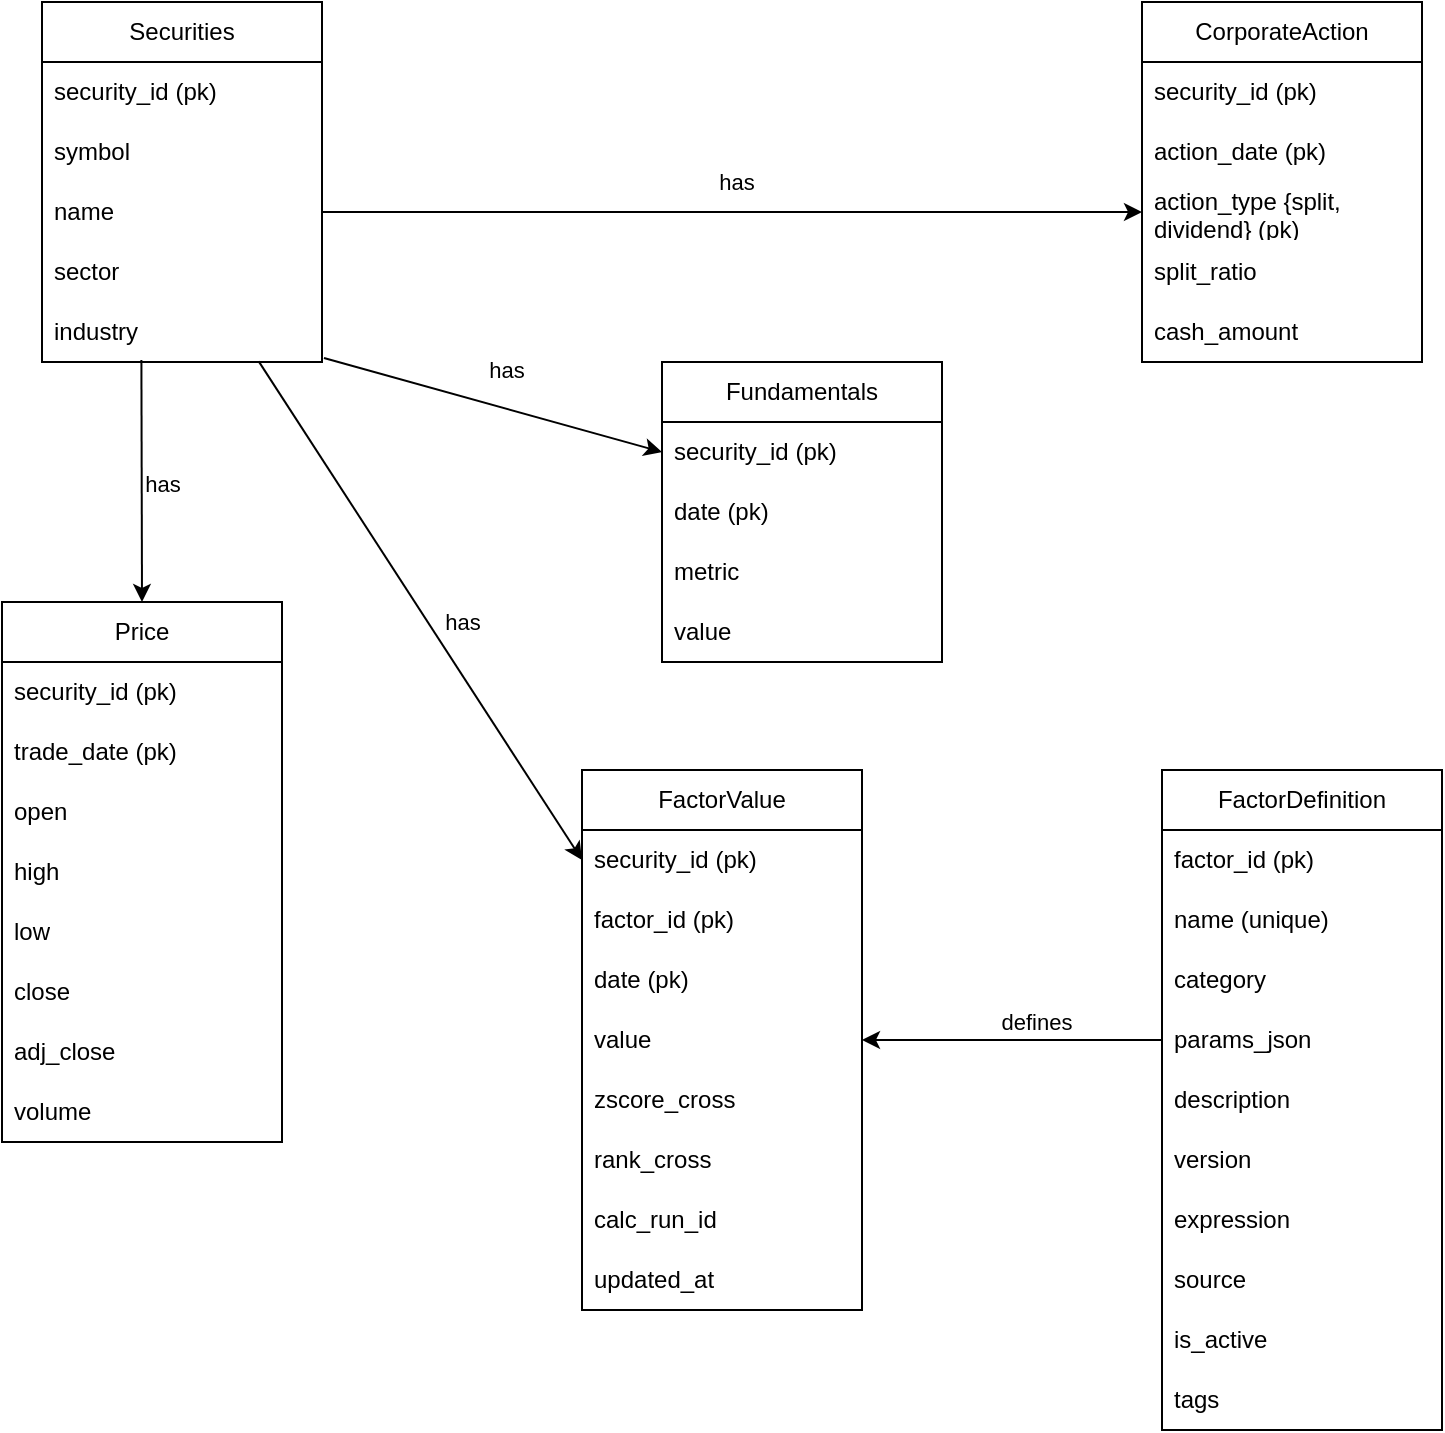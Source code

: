 <mxfile version="28.2.8">
  <diagram name="第 1 页" id="MdgBl4K258w0E-BX-ehl">
    <mxGraphModel dx="2039" dy="767" grid="1" gridSize="10" guides="1" tooltips="1" connect="1" arrows="1" fold="1" page="1" pageScale="1" pageWidth="1169" pageHeight="827" math="0" shadow="0">
      <root>
        <mxCell id="0" />
        <mxCell id="1" parent="0" />
        <mxCell id="0rjSnUFJZ9d2oBqNVxBm-1" value="Securities" style="swimlane;fontStyle=0;childLayout=stackLayout;horizontal=1;startSize=30;horizontalStack=0;resizeParent=1;resizeParentMax=0;resizeLast=0;collapsible=1;marginBottom=0;whiteSpace=wrap;html=1;" vertex="1" parent="1">
          <mxGeometry x="150" y="30" width="140" height="180" as="geometry" />
        </mxCell>
        <mxCell id="0rjSnUFJZ9d2oBqNVxBm-2" value="security_id (pk)" style="text;strokeColor=none;fillColor=none;align=left;verticalAlign=middle;spacingLeft=4;spacingRight=4;overflow=hidden;points=[[0,0.5],[1,0.5]];portConstraint=eastwest;rotatable=0;whiteSpace=wrap;html=1;" vertex="1" parent="0rjSnUFJZ9d2oBqNVxBm-1">
          <mxGeometry y="30" width="140" height="30" as="geometry" />
        </mxCell>
        <mxCell id="0rjSnUFJZ9d2oBqNVxBm-3" value="symbol" style="text;strokeColor=none;fillColor=none;align=left;verticalAlign=middle;spacingLeft=4;spacingRight=4;overflow=hidden;points=[[0,0.5],[1,0.5]];portConstraint=eastwest;rotatable=0;whiteSpace=wrap;html=1;" vertex="1" parent="0rjSnUFJZ9d2oBqNVxBm-1">
          <mxGeometry y="60" width="140" height="30" as="geometry" />
        </mxCell>
        <mxCell id="0rjSnUFJZ9d2oBqNVxBm-4" value="name" style="text;strokeColor=none;fillColor=none;align=left;verticalAlign=middle;spacingLeft=4;spacingRight=4;overflow=hidden;points=[[0,0.5],[1,0.5]];portConstraint=eastwest;rotatable=0;whiteSpace=wrap;html=1;" vertex="1" parent="0rjSnUFJZ9d2oBqNVxBm-1">
          <mxGeometry y="90" width="140" height="30" as="geometry" />
        </mxCell>
        <mxCell id="0rjSnUFJZ9d2oBqNVxBm-5" value="sector" style="text;strokeColor=none;fillColor=none;align=left;verticalAlign=middle;spacingLeft=4;spacingRight=4;overflow=hidden;points=[[0,0.5],[1,0.5]];portConstraint=eastwest;rotatable=0;whiteSpace=wrap;html=1;" vertex="1" parent="0rjSnUFJZ9d2oBqNVxBm-1">
          <mxGeometry y="120" width="140" height="30" as="geometry" />
        </mxCell>
        <mxCell id="0rjSnUFJZ9d2oBqNVxBm-6" value="industry" style="text;strokeColor=none;fillColor=none;align=left;verticalAlign=middle;spacingLeft=4;spacingRight=4;overflow=hidden;points=[[0,0.5],[1,0.5]];portConstraint=eastwest;rotatable=0;whiteSpace=wrap;html=1;" vertex="1" parent="0rjSnUFJZ9d2oBqNVxBm-1">
          <mxGeometry y="150" width="140" height="30" as="geometry" />
        </mxCell>
        <mxCell id="0rjSnUFJZ9d2oBqNVxBm-8" value="Price" style="swimlane;fontStyle=0;childLayout=stackLayout;horizontal=1;startSize=30;horizontalStack=0;resizeParent=1;resizeParentMax=0;resizeLast=0;collapsible=1;marginBottom=0;whiteSpace=wrap;html=1;" vertex="1" parent="1">
          <mxGeometry x="130" y="330" width="140" height="270" as="geometry" />
        </mxCell>
        <mxCell id="0rjSnUFJZ9d2oBqNVxBm-9" value="security_id (pk)" style="text;strokeColor=none;fillColor=none;align=left;verticalAlign=middle;spacingLeft=4;spacingRight=4;overflow=hidden;points=[[0,0.5],[1,0.5]];portConstraint=eastwest;rotatable=0;whiteSpace=wrap;html=1;" vertex="1" parent="0rjSnUFJZ9d2oBqNVxBm-8">
          <mxGeometry y="30" width="140" height="30" as="geometry" />
        </mxCell>
        <mxCell id="0rjSnUFJZ9d2oBqNVxBm-10" value="trade_date (pk)" style="text;strokeColor=none;fillColor=none;align=left;verticalAlign=middle;spacingLeft=4;spacingRight=4;overflow=hidden;points=[[0,0.5],[1,0.5]];portConstraint=eastwest;rotatable=0;whiteSpace=wrap;html=1;" vertex="1" parent="0rjSnUFJZ9d2oBqNVxBm-8">
          <mxGeometry y="60" width="140" height="30" as="geometry" />
        </mxCell>
        <mxCell id="0rjSnUFJZ9d2oBqNVxBm-11" value="open" style="text;strokeColor=none;fillColor=none;align=left;verticalAlign=middle;spacingLeft=4;spacingRight=4;overflow=hidden;points=[[0,0.5],[1,0.5]];portConstraint=eastwest;rotatable=0;whiteSpace=wrap;html=1;" vertex="1" parent="0rjSnUFJZ9d2oBqNVxBm-8">
          <mxGeometry y="90" width="140" height="30" as="geometry" />
        </mxCell>
        <mxCell id="0rjSnUFJZ9d2oBqNVxBm-12" value="high" style="text;strokeColor=none;fillColor=none;align=left;verticalAlign=middle;spacingLeft=4;spacingRight=4;overflow=hidden;points=[[0,0.5],[1,0.5]];portConstraint=eastwest;rotatable=0;whiteSpace=wrap;html=1;" vertex="1" parent="0rjSnUFJZ9d2oBqNVxBm-8">
          <mxGeometry y="120" width="140" height="30" as="geometry" />
        </mxCell>
        <mxCell id="0rjSnUFJZ9d2oBqNVxBm-13" value="low" style="text;strokeColor=none;fillColor=none;align=left;verticalAlign=middle;spacingLeft=4;spacingRight=4;overflow=hidden;points=[[0,0.5],[1,0.5]];portConstraint=eastwest;rotatable=0;whiteSpace=wrap;html=1;" vertex="1" parent="0rjSnUFJZ9d2oBqNVxBm-8">
          <mxGeometry y="150" width="140" height="30" as="geometry" />
        </mxCell>
        <mxCell id="0rjSnUFJZ9d2oBqNVxBm-14" value="close" style="text;strokeColor=none;fillColor=none;align=left;verticalAlign=middle;spacingLeft=4;spacingRight=4;overflow=hidden;points=[[0,0.5],[1,0.5]];portConstraint=eastwest;rotatable=0;whiteSpace=wrap;html=1;" vertex="1" parent="0rjSnUFJZ9d2oBqNVxBm-8">
          <mxGeometry y="180" width="140" height="30" as="geometry" />
        </mxCell>
        <mxCell id="0rjSnUFJZ9d2oBqNVxBm-15" value="adj_close" style="text;strokeColor=none;fillColor=none;align=left;verticalAlign=middle;spacingLeft=4;spacingRight=4;overflow=hidden;points=[[0,0.5],[1,0.5]];portConstraint=eastwest;rotatable=0;whiteSpace=wrap;html=1;" vertex="1" parent="0rjSnUFJZ9d2oBqNVxBm-8">
          <mxGeometry y="210" width="140" height="30" as="geometry" />
        </mxCell>
        <mxCell id="0rjSnUFJZ9d2oBqNVxBm-16" value="volume" style="text;strokeColor=none;fillColor=none;align=left;verticalAlign=middle;spacingLeft=4;spacingRight=4;overflow=hidden;points=[[0,0.5],[1,0.5]];portConstraint=eastwest;rotatable=0;whiteSpace=wrap;html=1;" vertex="1" parent="0rjSnUFJZ9d2oBqNVxBm-8">
          <mxGeometry y="240" width="140" height="30" as="geometry" />
        </mxCell>
        <mxCell id="0rjSnUFJZ9d2oBqNVxBm-17" value="CorporateAction" style="swimlane;fontStyle=0;childLayout=stackLayout;horizontal=1;startSize=30;horizontalStack=0;resizeParent=1;resizeParentMax=0;resizeLast=0;collapsible=1;marginBottom=0;whiteSpace=wrap;html=1;" vertex="1" parent="1">
          <mxGeometry x="700" y="30" width="140" height="180" as="geometry" />
        </mxCell>
        <mxCell id="0rjSnUFJZ9d2oBqNVxBm-18" value="security_id (pk)" style="text;strokeColor=none;fillColor=none;align=left;verticalAlign=middle;spacingLeft=4;spacingRight=4;overflow=hidden;points=[[0,0.5],[1,0.5]];portConstraint=eastwest;rotatable=0;whiteSpace=wrap;html=1;" vertex="1" parent="0rjSnUFJZ9d2oBqNVxBm-17">
          <mxGeometry y="30" width="140" height="30" as="geometry" />
        </mxCell>
        <mxCell id="0rjSnUFJZ9d2oBqNVxBm-19" value="action_date (pk)" style="text;strokeColor=none;fillColor=none;align=left;verticalAlign=middle;spacingLeft=4;spacingRight=4;overflow=hidden;points=[[0,0.5],[1,0.5]];portConstraint=eastwest;rotatable=0;whiteSpace=wrap;html=1;" vertex="1" parent="0rjSnUFJZ9d2oBqNVxBm-17">
          <mxGeometry y="60" width="140" height="30" as="geometry" />
        </mxCell>
        <mxCell id="0rjSnUFJZ9d2oBqNVxBm-20" value="action_type {split, dividend} (pk)" style="text;strokeColor=none;fillColor=none;align=left;verticalAlign=middle;spacingLeft=4;spacingRight=4;overflow=hidden;points=[[0,0.5],[1,0.5]];portConstraint=eastwest;rotatable=0;whiteSpace=wrap;html=1;" vertex="1" parent="0rjSnUFJZ9d2oBqNVxBm-17">
          <mxGeometry y="90" width="140" height="30" as="geometry" />
        </mxCell>
        <mxCell id="0rjSnUFJZ9d2oBqNVxBm-21" value="split_ratio" style="text;strokeColor=none;fillColor=none;align=left;verticalAlign=middle;spacingLeft=4;spacingRight=4;overflow=hidden;points=[[0,0.5],[1,0.5]];portConstraint=eastwest;rotatable=0;whiteSpace=wrap;html=1;" vertex="1" parent="0rjSnUFJZ9d2oBqNVxBm-17">
          <mxGeometry y="120" width="140" height="30" as="geometry" />
        </mxCell>
        <mxCell id="0rjSnUFJZ9d2oBqNVxBm-22" value="cash_amount" style="text;strokeColor=none;fillColor=none;align=left;verticalAlign=middle;spacingLeft=4;spacingRight=4;overflow=hidden;points=[[0,0.5],[1,0.5]];portConstraint=eastwest;rotatable=0;whiteSpace=wrap;html=1;" vertex="1" parent="0rjSnUFJZ9d2oBqNVxBm-17">
          <mxGeometry y="150" width="140" height="30" as="geometry" />
        </mxCell>
        <mxCell id="0rjSnUFJZ9d2oBqNVxBm-26" value="Fundamentals" style="swimlane;fontStyle=0;childLayout=stackLayout;horizontal=1;startSize=30;horizontalStack=0;resizeParent=1;resizeParentMax=0;resizeLast=0;collapsible=1;marginBottom=0;whiteSpace=wrap;html=1;" vertex="1" parent="1">
          <mxGeometry x="460" y="210" width="140" height="150" as="geometry" />
        </mxCell>
        <mxCell id="0rjSnUFJZ9d2oBqNVxBm-27" value="security_id (pk)" style="text;strokeColor=none;fillColor=none;align=left;verticalAlign=middle;spacingLeft=4;spacingRight=4;overflow=hidden;points=[[0,0.5],[1,0.5]];portConstraint=eastwest;rotatable=0;whiteSpace=wrap;html=1;" vertex="1" parent="0rjSnUFJZ9d2oBqNVxBm-26">
          <mxGeometry y="30" width="140" height="30" as="geometry" />
        </mxCell>
        <mxCell id="0rjSnUFJZ9d2oBqNVxBm-28" value="date (pk)" style="text;strokeColor=none;fillColor=none;align=left;verticalAlign=middle;spacingLeft=4;spacingRight=4;overflow=hidden;points=[[0,0.5],[1,0.5]];portConstraint=eastwest;rotatable=0;whiteSpace=wrap;html=1;" vertex="1" parent="0rjSnUFJZ9d2oBqNVxBm-26">
          <mxGeometry y="60" width="140" height="30" as="geometry" />
        </mxCell>
        <mxCell id="0rjSnUFJZ9d2oBqNVxBm-29" value="metric" style="text;strokeColor=none;fillColor=none;align=left;verticalAlign=middle;spacingLeft=4;spacingRight=4;overflow=hidden;points=[[0,0.5],[1,0.5]];portConstraint=eastwest;rotatable=0;whiteSpace=wrap;html=1;" vertex="1" parent="0rjSnUFJZ9d2oBqNVxBm-26">
          <mxGeometry y="90" width="140" height="30" as="geometry" />
        </mxCell>
        <mxCell id="0rjSnUFJZ9d2oBqNVxBm-30" value="value" style="text;strokeColor=none;fillColor=none;align=left;verticalAlign=middle;spacingLeft=4;spacingRight=4;overflow=hidden;points=[[0,0.5],[1,0.5]];portConstraint=eastwest;rotatable=0;whiteSpace=wrap;html=1;" vertex="1" parent="0rjSnUFJZ9d2oBqNVxBm-26">
          <mxGeometry y="120" width="140" height="30" as="geometry" />
        </mxCell>
        <mxCell id="0rjSnUFJZ9d2oBqNVxBm-33" value="" style="endArrow=classic;html=1;rounded=0;entryX=0.5;entryY=0;entryDx=0;entryDy=0;exitX=0.355;exitY=0.967;exitDx=0;exitDy=0;exitPerimeter=0;" edge="1" parent="1" source="0rjSnUFJZ9d2oBqNVxBm-6" target="0rjSnUFJZ9d2oBqNVxBm-8">
          <mxGeometry width="50" height="50" relative="1" as="geometry">
            <mxPoint x="150" y="260" as="sourcePoint" />
            <mxPoint x="220" y="280" as="targetPoint" />
          </mxGeometry>
        </mxCell>
        <mxCell id="0rjSnUFJZ9d2oBqNVxBm-38" value="has" style="edgeLabel;html=1;align=center;verticalAlign=middle;resizable=0;points=[];" vertex="1" connectable="0" parent="0rjSnUFJZ9d2oBqNVxBm-33">
          <mxGeometry x="0.024" y="-1" relative="1" as="geometry">
            <mxPoint x="11" as="offset" />
          </mxGeometry>
        </mxCell>
        <mxCell id="0rjSnUFJZ9d2oBqNVxBm-34" value="" style="endArrow=classic;html=1;rounded=0;entryX=0;entryY=0.5;entryDx=0;entryDy=0;exitX=1;exitY=0.5;exitDx=0;exitDy=0;" edge="1" parent="1" source="0rjSnUFJZ9d2oBqNVxBm-4" target="0rjSnUFJZ9d2oBqNVxBm-20">
          <mxGeometry width="50" height="50" relative="1" as="geometry">
            <mxPoint x="270" y="180" as="sourcePoint" />
            <mxPoint x="320" y="130" as="targetPoint" />
          </mxGeometry>
        </mxCell>
        <mxCell id="0rjSnUFJZ9d2oBqNVxBm-36" value="has" style="edgeLabel;html=1;align=center;verticalAlign=middle;resizable=0;points=[];" vertex="1" connectable="0" parent="0rjSnUFJZ9d2oBqNVxBm-34">
          <mxGeometry x="0.007" y="2" relative="1" as="geometry">
            <mxPoint y="-13" as="offset" />
          </mxGeometry>
        </mxCell>
        <mxCell id="0rjSnUFJZ9d2oBqNVxBm-35" value="" style="endArrow=classic;html=1;rounded=0;entryX=0;entryY=0.5;entryDx=0;entryDy=0;exitX=1.007;exitY=0.933;exitDx=0;exitDy=0;exitPerimeter=0;" edge="1" parent="1" source="0rjSnUFJZ9d2oBqNVxBm-6" target="0rjSnUFJZ9d2oBqNVxBm-27">
          <mxGeometry width="50" height="50" relative="1" as="geometry">
            <mxPoint x="250" y="300" as="sourcePoint" />
            <mxPoint x="475" y="300" as="targetPoint" />
          </mxGeometry>
        </mxCell>
        <mxCell id="0rjSnUFJZ9d2oBqNVxBm-37" value="has" style="edgeLabel;html=1;align=center;verticalAlign=middle;resizable=0;points=[];" vertex="1" connectable="0" parent="0rjSnUFJZ9d2oBqNVxBm-35">
          <mxGeometry x="0.009" y="2" relative="1" as="geometry">
            <mxPoint x="5" y="-16" as="offset" />
          </mxGeometry>
        </mxCell>
        <mxCell id="0rjSnUFJZ9d2oBqNVxBm-39" value="FactorDefinition" style="swimlane;fontStyle=0;childLayout=stackLayout;horizontal=1;startSize=30;horizontalStack=0;resizeParent=1;resizeParentMax=0;resizeLast=0;collapsible=1;marginBottom=0;whiteSpace=wrap;html=1;" vertex="1" parent="1">
          <mxGeometry x="710" y="414" width="140" height="330" as="geometry" />
        </mxCell>
        <mxCell id="0rjSnUFJZ9d2oBqNVxBm-40" value="factor_id (pk)" style="text;strokeColor=none;fillColor=none;align=left;verticalAlign=middle;spacingLeft=4;spacingRight=4;overflow=hidden;points=[[0,0.5],[1,0.5]];portConstraint=eastwest;rotatable=0;whiteSpace=wrap;html=1;" vertex="1" parent="0rjSnUFJZ9d2oBqNVxBm-39">
          <mxGeometry y="30" width="140" height="30" as="geometry" />
        </mxCell>
        <mxCell id="0rjSnUFJZ9d2oBqNVxBm-41" value="name (unique)" style="text;strokeColor=none;fillColor=none;align=left;verticalAlign=middle;spacingLeft=4;spacingRight=4;overflow=hidden;points=[[0,0.5],[1,0.5]];portConstraint=eastwest;rotatable=0;whiteSpace=wrap;html=1;" vertex="1" parent="0rjSnUFJZ9d2oBqNVxBm-39">
          <mxGeometry y="60" width="140" height="30" as="geometry" />
        </mxCell>
        <mxCell id="0rjSnUFJZ9d2oBqNVxBm-42" value="category" style="text;strokeColor=none;fillColor=none;align=left;verticalAlign=middle;spacingLeft=4;spacingRight=4;overflow=hidden;points=[[0,0.5],[1,0.5]];portConstraint=eastwest;rotatable=0;whiteSpace=wrap;html=1;" vertex="1" parent="0rjSnUFJZ9d2oBqNVxBm-39">
          <mxGeometry y="90" width="140" height="30" as="geometry" />
        </mxCell>
        <mxCell id="0rjSnUFJZ9d2oBqNVxBm-43" value="params_json" style="text;strokeColor=none;fillColor=none;align=left;verticalAlign=middle;spacingLeft=4;spacingRight=4;overflow=hidden;points=[[0,0.5],[1,0.5]];portConstraint=eastwest;rotatable=0;whiteSpace=wrap;html=1;" vertex="1" parent="0rjSnUFJZ9d2oBqNVxBm-39">
          <mxGeometry y="120" width="140" height="30" as="geometry" />
        </mxCell>
        <mxCell id="0rjSnUFJZ9d2oBqNVxBm-44" value="description" style="text;strokeColor=none;fillColor=none;align=left;verticalAlign=middle;spacingLeft=4;spacingRight=4;overflow=hidden;points=[[0,0.5],[1,0.5]];portConstraint=eastwest;rotatable=0;whiteSpace=wrap;html=1;" vertex="1" parent="0rjSnUFJZ9d2oBqNVxBm-39">
          <mxGeometry y="150" width="140" height="30" as="geometry" />
        </mxCell>
        <mxCell id="0rjSnUFJZ9d2oBqNVxBm-45" value="version" style="text;strokeColor=none;fillColor=none;align=left;verticalAlign=middle;spacingLeft=4;spacingRight=4;overflow=hidden;points=[[0,0.5],[1,0.5]];portConstraint=eastwest;rotatable=0;whiteSpace=wrap;html=1;" vertex="1" parent="0rjSnUFJZ9d2oBqNVxBm-39">
          <mxGeometry y="180" width="140" height="30" as="geometry" />
        </mxCell>
        <mxCell id="0rjSnUFJZ9d2oBqNVxBm-46" value="expression" style="text;strokeColor=none;fillColor=none;align=left;verticalAlign=middle;spacingLeft=4;spacingRight=4;overflow=hidden;points=[[0,0.5],[1,0.5]];portConstraint=eastwest;rotatable=0;whiteSpace=wrap;html=1;" vertex="1" parent="0rjSnUFJZ9d2oBqNVxBm-39">
          <mxGeometry y="210" width="140" height="30" as="geometry" />
        </mxCell>
        <mxCell id="0rjSnUFJZ9d2oBqNVxBm-47" value="source" style="text;strokeColor=none;fillColor=none;align=left;verticalAlign=middle;spacingLeft=4;spacingRight=4;overflow=hidden;points=[[0,0.5],[1,0.5]];portConstraint=eastwest;rotatable=0;whiteSpace=wrap;html=1;" vertex="1" parent="0rjSnUFJZ9d2oBqNVxBm-39">
          <mxGeometry y="240" width="140" height="30" as="geometry" />
        </mxCell>
        <mxCell id="0rjSnUFJZ9d2oBqNVxBm-48" value="is_active" style="text;strokeColor=none;fillColor=none;align=left;verticalAlign=middle;spacingLeft=4;spacingRight=4;overflow=hidden;points=[[0,0.5],[1,0.5]];portConstraint=eastwest;rotatable=0;whiteSpace=wrap;html=1;" vertex="1" parent="0rjSnUFJZ9d2oBqNVxBm-39">
          <mxGeometry y="270" width="140" height="30" as="geometry" />
        </mxCell>
        <mxCell id="0rjSnUFJZ9d2oBqNVxBm-49" value="tags" style="text;strokeColor=none;fillColor=none;align=left;verticalAlign=middle;spacingLeft=4;spacingRight=4;overflow=hidden;points=[[0,0.5],[1,0.5]];portConstraint=eastwest;rotatable=0;whiteSpace=wrap;html=1;" vertex="1" parent="0rjSnUFJZ9d2oBqNVxBm-39">
          <mxGeometry y="300" width="140" height="30" as="geometry" />
        </mxCell>
        <mxCell id="0rjSnUFJZ9d2oBqNVxBm-50" value="FactorValue" style="swimlane;fontStyle=0;childLayout=stackLayout;horizontal=1;startSize=30;horizontalStack=0;resizeParent=1;resizeParentMax=0;resizeLast=0;collapsible=1;marginBottom=0;whiteSpace=wrap;html=1;" vertex="1" parent="1">
          <mxGeometry x="420" y="414" width="140" height="270" as="geometry" />
        </mxCell>
        <mxCell id="0rjSnUFJZ9d2oBqNVxBm-51" value="security_id (pk)" style="text;strokeColor=none;fillColor=none;align=left;verticalAlign=middle;spacingLeft=4;spacingRight=4;overflow=hidden;points=[[0,0.5],[1,0.5]];portConstraint=eastwest;rotatable=0;whiteSpace=wrap;html=1;" vertex="1" parent="0rjSnUFJZ9d2oBqNVxBm-50">
          <mxGeometry y="30" width="140" height="30" as="geometry" />
        </mxCell>
        <mxCell id="0rjSnUFJZ9d2oBqNVxBm-52" value="factor_id (pk)" style="text;strokeColor=none;fillColor=none;align=left;verticalAlign=middle;spacingLeft=4;spacingRight=4;overflow=hidden;points=[[0,0.5],[1,0.5]];portConstraint=eastwest;rotatable=0;whiteSpace=wrap;html=1;" vertex="1" parent="0rjSnUFJZ9d2oBqNVxBm-50">
          <mxGeometry y="60" width="140" height="30" as="geometry" />
        </mxCell>
        <mxCell id="0rjSnUFJZ9d2oBqNVxBm-53" value="date (pk)" style="text;strokeColor=none;fillColor=none;align=left;verticalAlign=middle;spacingLeft=4;spacingRight=4;overflow=hidden;points=[[0,0.5],[1,0.5]];portConstraint=eastwest;rotatable=0;whiteSpace=wrap;html=1;" vertex="1" parent="0rjSnUFJZ9d2oBqNVxBm-50">
          <mxGeometry y="90" width="140" height="30" as="geometry" />
        </mxCell>
        <mxCell id="0rjSnUFJZ9d2oBqNVxBm-54" value="value" style="text;strokeColor=none;fillColor=none;align=left;verticalAlign=middle;spacingLeft=4;spacingRight=4;overflow=hidden;points=[[0,0.5],[1,0.5]];portConstraint=eastwest;rotatable=0;whiteSpace=wrap;html=1;" vertex="1" parent="0rjSnUFJZ9d2oBqNVxBm-50">
          <mxGeometry y="120" width="140" height="30" as="geometry" />
        </mxCell>
        <mxCell id="0rjSnUFJZ9d2oBqNVxBm-55" value="zscore_cross" style="text;strokeColor=none;fillColor=none;align=left;verticalAlign=middle;spacingLeft=4;spacingRight=4;overflow=hidden;points=[[0,0.5],[1,0.5]];portConstraint=eastwest;rotatable=0;whiteSpace=wrap;html=1;" vertex="1" parent="0rjSnUFJZ9d2oBqNVxBm-50">
          <mxGeometry y="150" width="140" height="30" as="geometry" />
        </mxCell>
        <mxCell id="0rjSnUFJZ9d2oBqNVxBm-56" value="rank_cross" style="text;strokeColor=none;fillColor=none;align=left;verticalAlign=middle;spacingLeft=4;spacingRight=4;overflow=hidden;points=[[0,0.5],[1,0.5]];portConstraint=eastwest;rotatable=0;whiteSpace=wrap;html=1;" vertex="1" parent="0rjSnUFJZ9d2oBqNVxBm-50">
          <mxGeometry y="180" width="140" height="30" as="geometry" />
        </mxCell>
        <mxCell id="0rjSnUFJZ9d2oBqNVxBm-57" value="calc_run_id" style="text;strokeColor=none;fillColor=none;align=left;verticalAlign=middle;spacingLeft=4;spacingRight=4;overflow=hidden;points=[[0,0.5],[1,0.5]];portConstraint=eastwest;rotatable=0;whiteSpace=wrap;html=1;" vertex="1" parent="0rjSnUFJZ9d2oBqNVxBm-50">
          <mxGeometry y="210" width="140" height="30" as="geometry" />
        </mxCell>
        <mxCell id="0rjSnUFJZ9d2oBqNVxBm-58" value="updated_at" style="text;strokeColor=none;fillColor=none;align=left;verticalAlign=middle;spacingLeft=4;spacingRight=4;overflow=hidden;points=[[0,0.5],[1,0.5]];portConstraint=eastwest;rotatable=0;whiteSpace=wrap;html=1;" vertex="1" parent="0rjSnUFJZ9d2oBqNVxBm-50">
          <mxGeometry y="240" width="140" height="30" as="geometry" />
        </mxCell>
        <mxCell id="0rjSnUFJZ9d2oBqNVxBm-61" value="" style="endArrow=classic;html=1;rounded=0;entryX=1;entryY=0.5;entryDx=0;entryDy=0;exitX=0;exitY=0.5;exitDx=0;exitDy=0;" edge="1" parent="1" source="0rjSnUFJZ9d2oBqNVxBm-43" target="0rjSnUFJZ9d2oBqNVxBm-54">
          <mxGeometry width="50" height="50" relative="1" as="geometry">
            <mxPoint x="610" y="610" as="sourcePoint" />
            <mxPoint x="660" y="560" as="targetPoint" />
          </mxGeometry>
        </mxCell>
        <mxCell id="0rjSnUFJZ9d2oBqNVxBm-62" value="defines" style="edgeLabel;html=1;align=center;verticalAlign=middle;resizable=0;points=[];" vertex="1" connectable="0" parent="0rjSnUFJZ9d2oBqNVxBm-61">
          <mxGeometry x="-0.16" relative="1" as="geometry">
            <mxPoint y="-9" as="offset" />
          </mxGeometry>
        </mxCell>
        <mxCell id="0rjSnUFJZ9d2oBqNVxBm-63" value="" style="endArrow=classic;html=1;rounded=0;entryX=0;entryY=0.5;entryDx=0;entryDy=0;exitX=0.774;exitY=0.989;exitDx=0;exitDy=0;exitPerimeter=0;" edge="1" parent="1" source="0rjSnUFJZ9d2oBqNVxBm-6" target="0rjSnUFJZ9d2oBqNVxBm-51">
          <mxGeometry width="50" height="50" relative="1" as="geometry">
            <mxPoint x="310" y="350" as="sourcePoint" />
            <mxPoint x="360" y="300" as="targetPoint" />
          </mxGeometry>
        </mxCell>
        <mxCell id="0rjSnUFJZ9d2oBqNVxBm-64" value="has" style="edgeLabel;html=1;align=center;verticalAlign=middle;resizable=0;points=[];" vertex="1" connectable="0" parent="0rjSnUFJZ9d2oBqNVxBm-63">
          <mxGeometry x="0.074" y="1" relative="1" as="geometry">
            <mxPoint x="14" y="-3" as="offset" />
          </mxGeometry>
        </mxCell>
      </root>
    </mxGraphModel>
  </diagram>
</mxfile>
